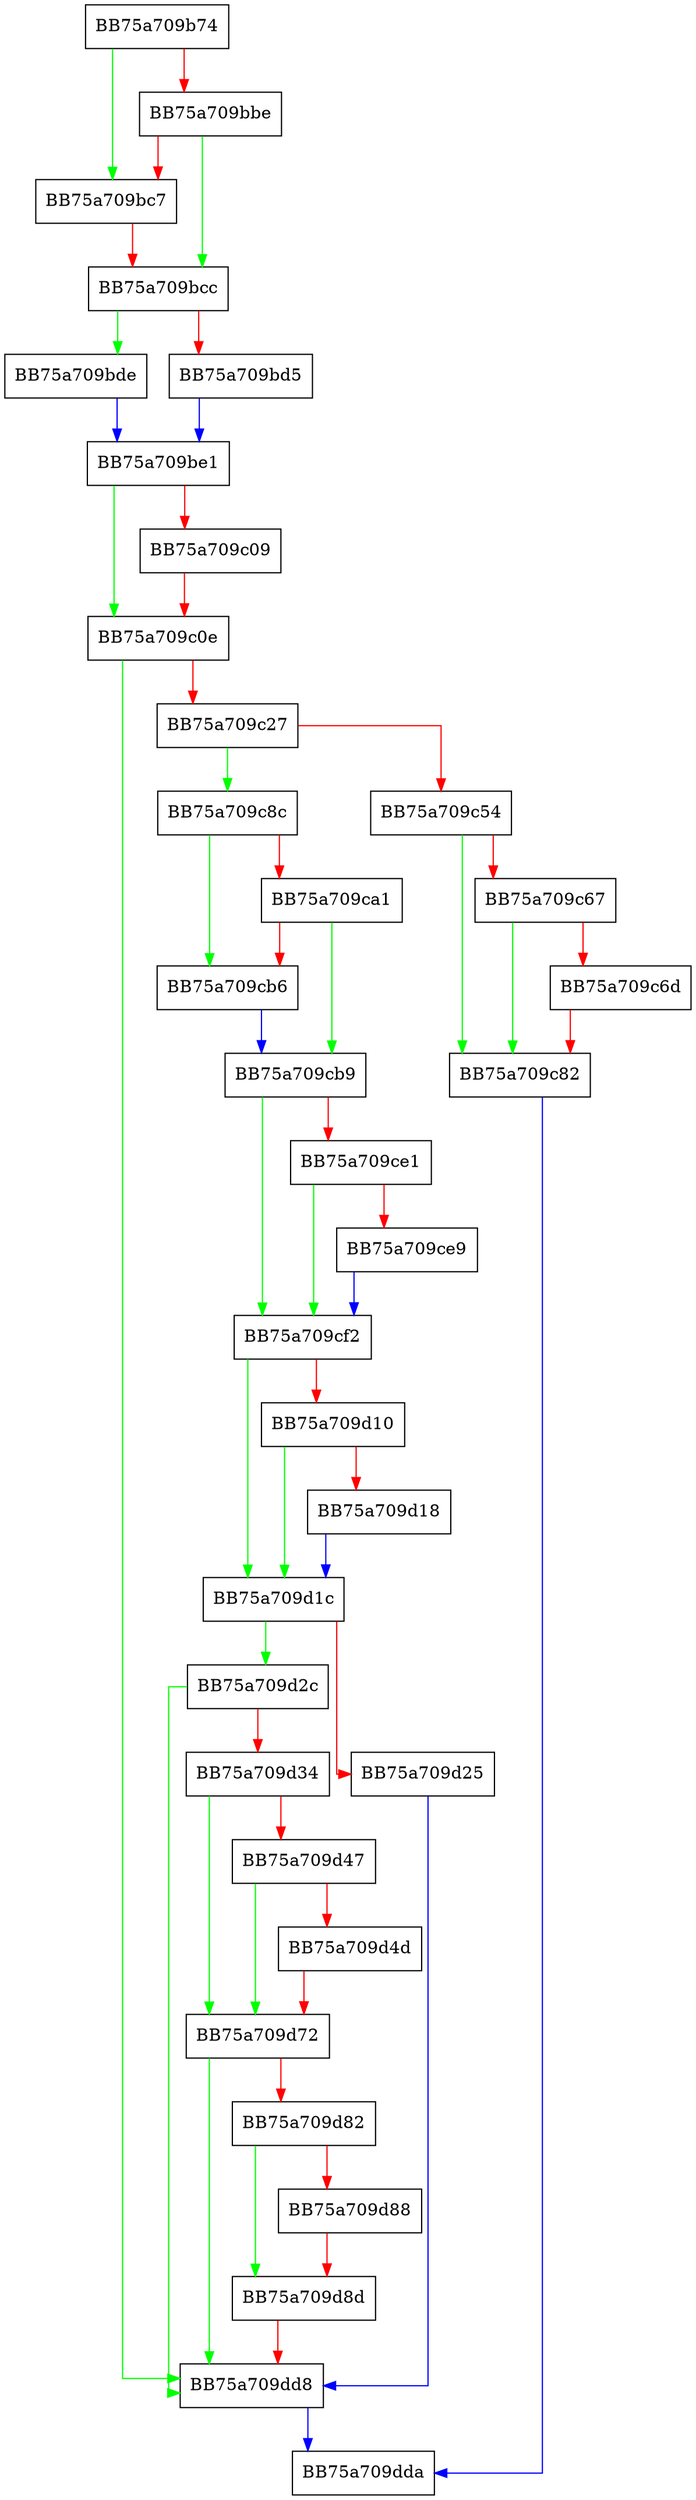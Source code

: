 digraph ScanImpl {
  node [shape="box"];
  graph [splines=ortho];
  BB75a709b74 -> BB75a709bc7 [color="green"];
  BB75a709b74 -> BB75a709bbe [color="red"];
  BB75a709bbe -> BB75a709bcc [color="green"];
  BB75a709bbe -> BB75a709bc7 [color="red"];
  BB75a709bc7 -> BB75a709bcc [color="red"];
  BB75a709bcc -> BB75a709bde [color="green"];
  BB75a709bcc -> BB75a709bd5 [color="red"];
  BB75a709bd5 -> BB75a709be1 [color="blue"];
  BB75a709bde -> BB75a709be1 [color="blue"];
  BB75a709be1 -> BB75a709c0e [color="green"];
  BB75a709be1 -> BB75a709c09 [color="red"];
  BB75a709c09 -> BB75a709c0e [color="red"];
  BB75a709c0e -> BB75a709dd8 [color="green"];
  BB75a709c0e -> BB75a709c27 [color="red"];
  BB75a709c27 -> BB75a709c8c [color="green"];
  BB75a709c27 -> BB75a709c54 [color="red"];
  BB75a709c54 -> BB75a709c82 [color="green"];
  BB75a709c54 -> BB75a709c67 [color="red"];
  BB75a709c67 -> BB75a709c82 [color="green"];
  BB75a709c67 -> BB75a709c6d [color="red"];
  BB75a709c6d -> BB75a709c82 [color="red"];
  BB75a709c82 -> BB75a709dda [color="blue"];
  BB75a709c8c -> BB75a709cb6 [color="green"];
  BB75a709c8c -> BB75a709ca1 [color="red"];
  BB75a709ca1 -> BB75a709cb9 [color="green"];
  BB75a709ca1 -> BB75a709cb6 [color="red"];
  BB75a709cb6 -> BB75a709cb9 [color="blue"];
  BB75a709cb9 -> BB75a709cf2 [color="green"];
  BB75a709cb9 -> BB75a709ce1 [color="red"];
  BB75a709ce1 -> BB75a709cf2 [color="green"];
  BB75a709ce1 -> BB75a709ce9 [color="red"];
  BB75a709ce9 -> BB75a709cf2 [color="blue"];
  BB75a709cf2 -> BB75a709d1c [color="green"];
  BB75a709cf2 -> BB75a709d10 [color="red"];
  BB75a709d10 -> BB75a709d1c [color="green"];
  BB75a709d10 -> BB75a709d18 [color="red"];
  BB75a709d18 -> BB75a709d1c [color="blue"];
  BB75a709d1c -> BB75a709d2c [color="green"];
  BB75a709d1c -> BB75a709d25 [color="red"];
  BB75a709d25 -> BB75a709dd8 [color="blue"];
  BB75a709d2c -> BB75a709dd8 [color="green"];
  BB75a709d2c -> BB75a709d34 [color="red"];
  BB75a709d34 -> BB75a709d72 [color="green"];
  BB75a709d34 -> BB75a709d47 [color="red"];
  BB75a709d47 -> BB75a709d72 [color="green"];
  BB75a709d47 -> BB75a709d4d [color="red"];
  BB75a709d4d -> BB75a709d72 [color="red"];
  BB75a709d72 -> BB75a709dd8 [color="green"];
  BB75a709d72 -> BB75a709d82 [color="red"];
  BB75a709d82 -> BB75a709d8d [color="green"];
  BB75a709d82 -> BB75a709d88 [color="red"];
  BB75a709d88 -> BB75a709d8d [color="red"];
  BB75a709d8d -> BB75a709dd8 [color="red"];
  BB75a709dd8 -> BB75a709dda [color="blue"];
}